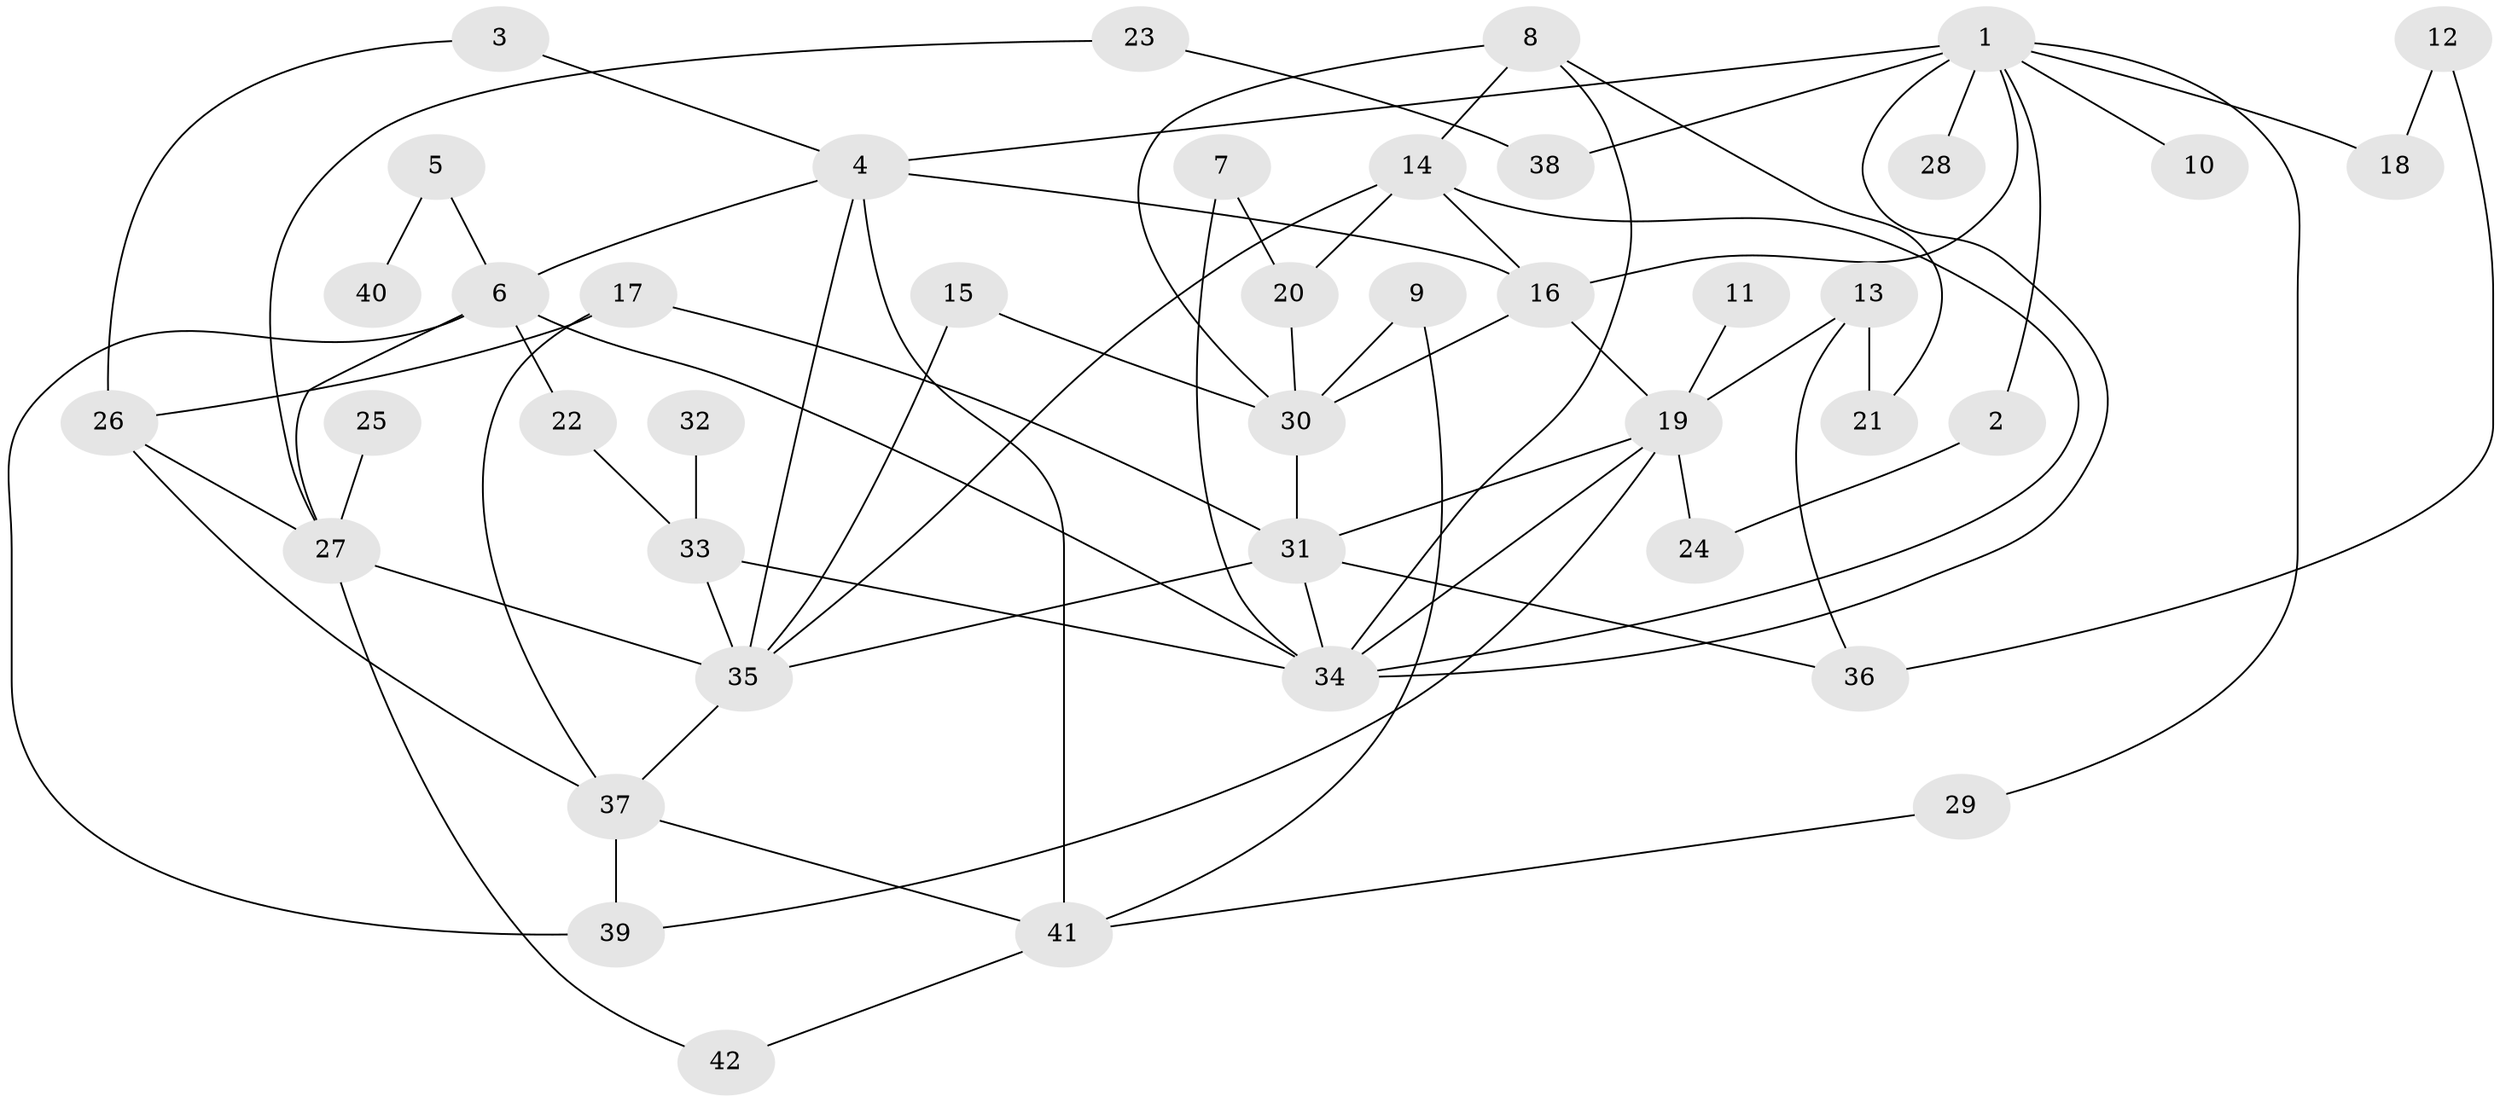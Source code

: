 // original degree distribution, {4: 0.13253012048192772, 7: 0.03614457831325301, 3: 0.2289156626506024, 6: 0.04819277108433735, 2: 0.25301204819277107, 8: 0.012048192771084338, 5: 0.03614457831325301, 1: 0.25301204819277107}
// Generated by graph-tools (version 1.1) at 2025/25/03/09/25 03:25:26]
// undirected, 42 vertices, 72 edges
graph export_dot {
graph [start="1"]
  node [color=gray90,style=filled];
  1;
  2;
  3;
  4;
  5;
  6;
  7;
  8;
  9;
  10;
  11;
  12;
  13;
  14;
  15;
  16;
  17;
  18;
  19;
  20;
  21;
  22;
  23;
  24;
  25;
  26;
  27;
  28;
  29;
  30;
  31;
  32;
  33;
  34;
  35;
  36;
  37;
  38;
  39;
  40;
  41;
  42;
  1 -- 2 [weight=1.0];
  1 -- 4 [weight=2.0];
  1 -- 10 [weight=1.0];
  1 -- 16 [weight=1.0];
  1 -- 18 [weight=1.0];
  1 -- 28 [weight=1.0];
  1 -- 29 [weight=1.0];
  1 -- 34 [weight=1.0];
  1 -- 38 [weight=1.0];
  2 -- 24 [weight=1.0];
  3 -- 4 [weight=1.0];
  3 -- 26 [weight=1.0];
  4 -- 6 [weight=1.0];
  4 -- 16 [weight=1.0];
  4 -- 35 [weight=1.0];
  4 -- 41 [weight=2.0];
  5 -- 6 [weight=1.0];
  5 -- 40 [weight=1.0];
  6 -- 22 [weight=1.0];
  6 -- 27 [weight=1.0];
  6 -- 34 [weight=1.0];
  6 -- 39 [weight=1.0];
  7 -- 20 [weight=1.0];
  7 -- 34 [weight=1.0];
  8 -- 14 [weight=1.0];
  8 -- 21 [weight=1.0];
  8 -- 30 [weight=1.0];
  8 -- 34 [weight=1.0];
  9 -- 30 [weight=1.0];
  9 -- 41 [weight=1.0];
  11 -- 19 [weight=1.0];
  12 -- 18 [weight=1.0];
  12 -- 36 [weight=1.0];
  13 -- 19 [weight=1.0];
  13 -- 21 [weight=1.0];
  13 -- 36 [weight=1.0];
  14 -- 16 [weight=1.0];
  14 -- 20 [weight=1.0];
  14 -- 34 [weight=1.0];
  14 -- 35 [weight=1.0];
  15 -- 30 [weight=1.0];
  15 -- 35 [weight=1.0];
  16 -- 19 [weight=1.0];
  16 -- 30 [weight=1.0];
  17 -- 26 [weight=1.0];
  17 -- 31 [weight=1.0];
  17 -- 37 [weight=1.0];
  19 -- 24 [weight=1.0];
  19 -- 31 [weight=1.0];
  19 -- 34 [weight=1.0];
  19 -- 39 [weight=1.0];
  20 -- 30 [weight=1.0];
  22 -- 33 [weight=1.0];
  23 -- 27 [weight=1.0];
  23 -- 38 [weight=1.0];
  25 -- 27 [weight=1.0];
  26 -- 27 [weight=1.0];
  26 -- 37 [weight=1.0];
  27 -- 35 [weight=1.0];
  27 -- 42 [weight=1.0];
  29 -- 41 [weight=1.0];
  30 -- 31 [weight=1.0];
  31 -- 34 [weight=1.0];
  31 -- 35 [weight=1.0];
  31 -- 36 [weight=1.0];
  32 -- 33 [weight=1.0];
  33 -- 34 [weight=1.0];
  33 -- 35 [weight=2.0];
  35 -- 37 [weight=1.0];
  37 -- 39 [weight=1.0];
  37 -- 41 [weight=1.0];
  41 -- 42 [weight=1.0];
}
